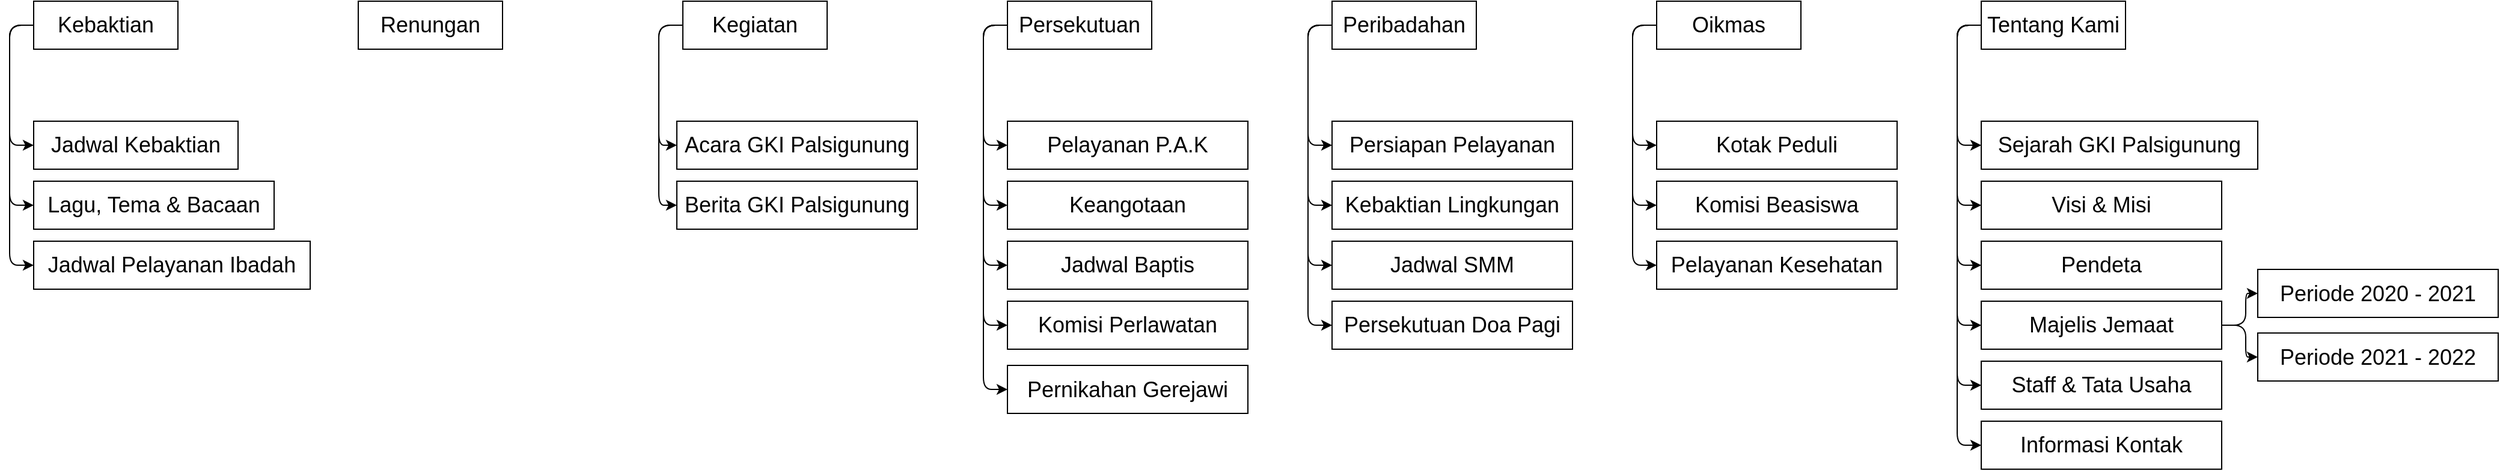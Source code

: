 <mxfile version="15.7.4" type="github">
  <diagram id="7AULFHyz5qsApN5HjDMf" name="Page-1">
    <mxGraphModel dx="1038" dy="585" grid="1" gridSize="10" guides="1" tooltips="1" connect="1" arrows="1" fold="1" page="1" pageScale="1" pageWidth="1169" pageHeight="827" math="0" shadow="0">
      <root>
        <mxCell id="0" />
        <mxCell id="1" parent="0" />
        <mxCell id="ZnOyd_s6FaFxM5RJmOr9-26" style="edgeStyle=orthogonalEdgeStyle;orthogonalLoop=1;jettySize=auto;html=1;exitX=0;exitY=0.5;exitDx=0;exitDy=0;entryX=0;entryY=0.5;entryDx=0;entryDy=0;fontSize=18;" parent="1" source="ZnOyd_s6FaFxM5RJmOr9-1" target="ZnOyd_s6FaFxM5RJmOr9-11" edge="1">
          <mxGeometry relative="1" as="geometry" />
        </mxCell>
        <mxCell id="ZnOyd_s6FaFxM5RJmOr9-27" style="edgeStyle=orthogonalEdgeStyle;orthogonalLoop=1;jettySize=auto;html=1;exitX=0;exitY=0.5;exitDx=0;exitDy=0;entryX=0;entryY=0.5;entryDx=0;entryDy=0;fontSize=18;" parent="1" source="ZnOyd_s6FaFxM5RJmOr9-1" target="ZnOyd_s6FaFxM5RJmOr9-12" edge="1">
          <mxGeometry relative="1" as="geometry" />
        </mxCell>
        <mxCell id="ZnOyd_s6FaFxM5RJmOr9-28" style="edgeStyle=orthogonalEdgeStyle;orthogonalLoop=1;jettySize=auto;html=1;exitX=0;exitY=0.5;exitDx=0;exitDy=0;entryX=0;entryY=0.5;entryDx=0;entryDy=0;fontSize=18;" parent="1" source="ZnOyd_s6FaFxM5RJmOr9-1" target="ZnOyd_s6FaFxM5RJmOr9-13" edge="1">
          <mxGeometry relative="1" as="geometry" />
        </mxCell>
        <mxCell id="ZnOyd_s6FaFxM5RJmOr9-1" value="&lt;font style=&quot;font-size: 18px&quot;&gt;Kebaktian&lt;/font&gt;" style="whiteSpace=wrap;html=1;rounded=0;" parent="1" vertex="1">
          <mxGeometry x="50" y="90" width="120" height="40" as="geometry" />
        </mxCell>
        <mxCell id="ZnOyd_s6FaFxM5RJmOr9-2" value="&lt;font style=&quot;font-size: 18px&quot;&gt;Renungan&lt;/font&gt;" style="whiteSpace=wrap;html=1;rounded=0;" parent="1" vertex="1">
          <mxGeometry x="320" y="90" width="120" height="40" as="geometry" />
        </mxCell>
        <mxCell id="ZnOyd_s6FaFxM5RJmOr9-29" style="edgeStyle=orthogonalEdgeStyle;orthogonalLoop=1;jettySize=auto;html=1;exitX=0;exitY=0.5;exitDx=0;exitDy=0;entryX=0;entryY=0.5;entryDx=0;entryDy=0;fontSize=18;" parent="1" source="ZnOyd_s6FaFxM5RJmOr9-3" target="ZnOyd_s6FaFxM5RJmOr9-17" edge="1">
          <mxGeometry relative="1" as="geometry" />
        </mxCell>
        <mxCell id="ZnOyd_s6FaFxM5RJmOr9-30" style="edgeStyle=orthogonalEdgeStyle;orthogonalLoop=1;jettySize=auto;html=1;exitX=0;exitY=0.5;exitDx=0;exitDy=0;entryX=0;entryY=0.5;entryDx=0;entryDy=0;fontSize=18;" parent="1" source="ZnOyd_s6FaFxM5RJmOr9-3" target="ZnOyd_s6FaFxM5RJmOr9-18" edge="1">
          <mxGeometry relative="1" as="geometry" />
        </mxCell>
        <mxCell id="ZnOyd_s6FaFxM5RJmOr9-3" value="&lt;font style=&quot;font-size: 18px&quot;&gt;Kegiatan&lt;/font&gt;" style="whiteSpace=wrap;html=1;rounded=0;" parent="1" vertex="1">
          <mxGeometry x="590" y="90" width="120" height="40" as="geometry" />
        </mxCell>
        <mxCell id="ZnOyd_s6FaFxM5RJmOr9-34" style="edgeStyle=orthogonalEdgeStyle;orthogonalLoop=1;jettySize=auto;html=1;exitX=0;exitY=0.5;exitDx=0;exitDy=0;entryX=0;entryY=0.5;entryDx=0;entryDy=0;fontSize=18;" parent="1" source="ZnOyd_s6FaFxM5RJmOr9-4" target="ZnOyd_s6FaFxM5RJmOr9-21" edge="1">
          <mxGeometry relative="1" as="geometry" />
        </mxCell>
        <mxCell id="ZnOyd_s6FaFxM5RJmOr9-35" style="edgeStyle=orthogonalEdgeStyle;orthogonalLoop=1;jettySize=auto;html=1;exitX=0;exitY=0.5;exitDx=0;exitDy=0;entryX=0;entryY=0.5;entryDx=0;entryDy=0;fontSize=18;" parent="1" source="ZnOyd_s6FaFxM5RJmOr9-4" target="ZnOyd_s6FaFxM5RJmOr9-22" edge="1">
          <mxGeometry relative="1" as="geometry" />
        </mxCell>
        <mxCell id="ZnOyd_s6FaFxM5RJmOr9-36" style="edgeStyle=orthogonalEdgeStyle;orthogonalLoop=1;jettySize=auto;html=1;exitX=0;exitY=0.5;exitDx=0;exitDy=0;entryX=0;entryY=0.5;entryDx=0;entryDy=0;fontSize=18;" parent="1" source="ZnOyd_s6FaFxM5RJmOr9-4" target="ZnOyd_s6FaFxM5RJmOr9-31" edge="1">
          <mxGeometry relative="1" as="geometry" />
        </mxCell>
        <mxCell id="ZnOyd_s6FaFxM5RJmOr9-37" style="edgeStyle=orthogonalEdgeStyle;orthogonalLoop=1;jettySize=auto;html=1;exitX=0;exitY=0.5;exitDx=0;exitDy=0;entryX=0;entryY=0.5;entryDx=0;entryDy=0;fontSize=18;" parent="1" source="ZnOyd_s6FaFxM5RJmOr9-4" target="ZnOyd_s6FaFxM5RJmOr9-32" edge="1">
          <mxGeometry relative="1" as="geometry" />
        </mxCell>
        <mxCell id="ZnOyd_s6FaFxM5RJmOr9-38" style="edgeStyle=orthogonalEdgeStyle;orthogonalLoop=1;jettySize=auto;html=1;exitX=0;exitY=0.5;exitDx=0;exitDy=0;entryX=0;entryY=0.5;entryDx=0;entryDy=0;fontSize=18;" parent="1" source="ZnOyd_s6FaFxM5RJmOr9-4" target="ZnOyd_s6FaFxM5RJmOr9-33" edge="1">
          <mxGeometry relative="1" as="geometry" />
        </mxCell>
        <mxCell id="ZnOyd_s6FaFxM5RJmOr9-4" value="&lt;font style=&quot;font-size: 18px&quot;&gt;Persekutuan&lt;/font&gt;" style="whiteSpace=wrap;html=1;rounded=0;" parent="1" vertex="1">
          <mxGeometry x="860" y="90" width="120" height="40" as="geometry" />
        </mxCell>
        <mxCell id="ZnOyd_s6FaFxM5RJmOr9-44" style="edgeStyle=orthogonalEdgeStyle;orthogonalLoop=1;jettySize=auto;html=1;exitX=0;exitY=0.5;exitDx=0;exitDy=0;entryX=0;entryY=0.5;entryDx=0;entryDy=0;fontSize=18;" parent="1" source="ZnOyd_s6FaFxM5RJmOr9-5" target="ZnOyd_s6FaFxM5RJmOr9-39" edge="1">
          <mxGeometry relative="1" as="geometry" />
        </mxCell>
        <mxCell id="ZnOyd_s6FaFxM5RJmOr9-45" style="edgeStyle=orthogonalEdgeStyle;orthogonalLoop=1;jettySize=auto;html=1;exitX=0;exitY=0.5;exitDx=0;exitDy=0;entryX=0;entryY=0.5;entryDx=0;entryDy=0;fontSize=18;" parent="1" source="ZnOyd_s6FaFxM5RJmOr9-5" target="ZnOyd_s6FaFxM5RJmOr9-40" edge="1">
          <mxGeometry relative="1" as="geometry" />
        </mxCell>
        <mxCell id="ZnOyd_s6FaFxM5RJmOr9-46" style="edgeStyle=orthogonalEdgeStyle;orthogonalLoop=1;jettySize=auto;html=1;exitX=0;exitY=0.5;exitDx=0;exitDy=0;entryX=0;entryY=0.5;entryDx=0;entryDy=0;fontSize=18;" parent="1" source="ZnOyd_s6FaFxM5RJmOr9-5" target="ZnOyd_s6FaFxM5RJmOr9-41" edge="1">
          <mxGeometry relative="1" as="geometry" />
        </mxCell>
        <mxCell id="ZnOyd_s6FaFxM5RJmOr9-47" style="edgeStyle=orthogonalEdgeStyle;orthogonalLoop=1;jettySize=auto;html=1;exitX=0;exitY=0.5;exitDx=0;exitDy=0;entryX=0;entryY=0.5;entryDx=0;entryDy=0;fontSize=18;" parent="1" source="ZnOyd_s6FaFxM5RJmOr9-5" target="ZnOyd_s6FaFxM5RJmOr9-42" edge="1">
          <mxGeometry relative="1" as="geometry" />
        </mxCell>
        <mxCell id="ZnOyd_s6FaFxM5RJmOr9-5" value="&lt;font style=&quot;font-size: 18px&quot;&gt;Peribadahan&lt;/font&gt;" style="whiteSpace=wrap;html=1;rounded=0;" parent="1" vertex="1">
          <mxGeometry x="1130" y="90" width="120" height="40" as="geometry" />
        </mxCell>
        <mxCell id="ZnOyd_s6FaFxM5RJmOr9-51" style="edgeStyle=orthogonalEdgeStyle;orthogonalLoop=1;jettySize=auto;html=1;exitX=0;exitY=0.5;exitDx=0;exitDy=0;entryX=0;entryY=0.5;entryDx=0;entryDy=0;fontSize=18;" parent="1" source="ZnOyd_s6FaFxM5RJmOr9-6" target="ZnOyd_s6FaFxM5RJmOr9-48" edge="1">
          <mxGeometry relative="1" as="geometry" />
        </mxCell>
        <mxCell id="ZnOyd_s6FaFxM5RJmOr9-52" style="edgeStyle=orthogonalEdgeStyle;orthogonalLoop=1;jettySize=auto;html=1;exitX=0;exitY=0.5;exitDx=0;exitDy=0;entryX=0;entryY=0.5;entryDx=0;entryDy=0;fontSize=18;" parent="1" source="ZnOyd_s6FaFxM5RJmOr9-6" target="ZnOyd_s6FaFxM5RJmOr9-49" edge="1">
          <mxGeometry relative="1" as="geometry" />
        </mxCell>
        <mxCell id="ZnOyd_s6FaFxM5RJmOr9-53" style="edgeStyle=orthogonalEdgeStyle;orthogonalLoop=1;jettySize=auto;html=1;exitX=0;exitY=0.5;exitDx=0;exitDy=0;entryX=0;entryY=0.5;entryDx=0;entryDy=0;fontSize=18;" parent="1" source="ZnOyd_s6FaFxM5RJmOr9-6" target="ZnOyd_s6FaFxM5RJmOr9-50" edge="1">
          <mxGeometry relative="1" as="geometry" />
        </mxCell>
        <mxCell id="ZnOyd_s6FaFxM5RJmOr9-6" value="&lt;font style=&quot;font-size: 18px&quot;&gt;Oikmas&lt;/font&gt;" style="whiteSpace=wrap;html=1;rounded=0;" parent="1" vertex="1">
          <mxGeometry x="1400" y="90" width="120" height="40" as="geometry" />
        </mxCell>
        <mxCell id="ZnOyd_s6FaFxM5RJmOr9-61" style="edgeStyle=orthogonalEdgeStyle;orthogonalLoop=1;jettySize=auto;html=1;exitX=0;exitY=0.5;exitDx=0;exitDy=0;entryX=0;entryY=0.5;entryDx=0;entryDy=0;fontSize=18;" parent="1" source="ZnOyd_s6FaFxM5RJmOr9-7" target="ZnOyd_s6FaFxM5RJmOr9-54" edge="1">
          <mxGeometry relative="1" as="geometry" />
        </mxCell>
        <mxCell id="ZnOyd_s6FaFxM5RJmOr9-62" style="edgeStyle=orthogonalEdgeStyle;orthogonalLoop=1;jettySize=auto;html=1;exitX=0;exitY=0.5;exitDx=0;exitDy=0;entryX=0;entryY=0.5;entryDx=0;entryDy=0;fontSize=18;" parent="1" source="ZnOyd_s6FaFxM5RJmOr9-7" target="ZnOyd_s6FaFxM5RJmOr9-55" edge="1">
          <mxGeometry relative="1" as="geometry" />
        </mxCell>
        <mxCell id="ZnOyd_s6FaFxM5RJmOr9-63" style="edgeStyle=orthogonalEdgeStyle;orthogonalLoop=1;jettySize=auto;html=1;exitX=0;exitY=0.5;exitDx=0;exitDy=0;entryX=0;entryY=0.5;entryDx=0;entryDy=0;fontSize=18;" parent="1" source="ZnOyd_s6FaFxM5RJmOr9-7" target="ZnOyd_s6FaFxM5RJmOr9-56" edge="1">
          <mxGeometry relative="1" as="geometry" />
        </mxCell>
        <mxCell id="ZnOyd_s6FaFxM5RJmOr9-64" style="edgeStyle=orthogonalEdgeStyle;orthogonalLoop=1;jettySize=auto;html=1;exitX=0;exitY=0.5;exitDx=0;exitDy=0;entryX=0;entryY=0.5;entryDx=0;entryDy=0;fontSize=18;" parent="1" source="ZnOyd_s6FaFxM5RJmOr9-7" target="ZnOyd_s6FaFxM5RJmOr9-57" edge="1">
          <mxGeometry relative="1" as="geometry" />
        </mxCell>
        <mxCell id="ZnOyd_s6FaFxM5RJmOr9-65" style="edgeStyle=orthogonalEdgeStyle;orthogonalLoop=1;jettySize=auto;html=1;exitX=0;exitY=0.5;exitDx=0;exitDy=0;entryX=0;entryY=0.5;entryDx=0;entryDy=0;fontSize=18;" parent="1" source="ZnOyd_s6FaFxM5RJmOr9-7" target="ZnOyd_s6FaFxM5RJmOr9-58" edge="1">
          <mxGeometry relative="1" as="geometry" />
        </mxCell>
        <mxCell id="ZnOyd_s6FaFxM5RJmOr9-66" style="edgeStyle=orthogonalEdgeStyle;orthogonalLoop=1;jettySize=auto;html=1;exitX=0;exitY=0.5;exitDx=0;exitDy=0;entryX=0;entryY=0.5;entryDx=0;entryDy=0;fontSize=18;" parent="1" source="ZnOyd_s6FaFxM5RJmOr9-7" target="ZnOyd_s6FaFxM5RJmOr9-59" edge="1">
          <mxGeometry relative="1" as="geometry" />
        </mxCell>
        <mxCell id="ZnOyd_s6FaFxM5RJmOr9-7" value="&lt;font style=&quot;font-size: 18px&quot;&gt;Tentang Kami&lt;/font&gt;" style="whiteSpace=wrap;html=1;rounded=0;" parent="1" vertex="1">
          <mxGeometry x="1670" y="90" width="120" height="40" as="geometry" />
        </mxCell>
        <mxCell id="ZnOyd_s6FaFxM5RJmOr9-11" value="&lt;font style=&quot;font-size: 18px&quot;&gt;Jadwal Kebaktian&lt;/font&gt;" style="whiteSpace=wrap;html=1;rounded=0;" parent="1" vertex="1">
          <mxGeometry x="50" y="190" width="170" height="40" as="geometry" />
        </mxCell>
        <mxCell id="ZnOyd_s6FaFxM5RJmOr9-12" value="&lt;font style=&quot;font-size: 18px&quot;&gt;Lagu, Tema &amp;amp; Bacaan&lt;/font&gt;" style="whiteSpace=wrap;html=1;rounded=0;" parent="1" vertex="1">
          <mxGeometry x="50" y="240" width="200" height="40" as="geometry" />
        </mxCell>
        <mxCell id="ZnOyd_s6FaFxM5RJmOr9-13" value="&lt;font style=&quot;font-size: 18px&quot;&gt;Jadwal Pelayanan Ibadah&lt;/font&gt;" style="whiteSpace=wrap;html=1;rounded=0;" parent="1" vertex="1">
          <mxGeometry x="50" y="290" width="230" height="40" as="geometry" />
        </mxCell>
        <mxCell id="ZnOyd_s6FaFxM5RJmOr9-17" value="&lt;font style=&quot;font-size: 18px&quot;&gt;Acara GKI Palsigunung&lt;/font&gt;" style="whiteSpace=wrap;html=1;rounded=0;" parent="1" vertex="1">
          <mxGeometry x="585" y="190" width="200" height="40" as="geometry" />
        </mxCell>
        <mxCell id="ZnOyd_s6FaFxM5RJmOr9-18" value="&lt;font style=&quot;font-size: 18px&quot;&gt;Berita GKI Palsigunung&lt;/font&gt;" style="whiteSpace=wrap;html=1;rounded=0;" parent="1" vertex="1">
          <mxGeometry x="585" y="240" width="200" height="40" as="geometry" />
        </mxCell>
        <mxCell id="ZnOyd_s6FaFxM5RJmOr9-21" value="&lt;font style=&quot;font-size: 18px&quot;&gt;Pelayanan P.A.K&lt;/font&gt;" style="whiteSpace=wrap;html=1;rounded=0;" parent="1" vertex="1">
          <mxGeometry x="860" y="190" width="200" height="40" as="geometry" />
        </mxCell>
        <mxCell id="ZnOyd_s6FaFxM5RJmOr9-22" value="&lt;font style=&quot;font-size: 18px&quot;&gt;Keangotaan&lt;/font&gt;" style="whiteSpace=wrap;html=1;rounded=0;" parent="1" vertex="1">
          <mxGeometry x="860" y="240" width="200" height="40" as="geometry" />
        </mxCell>
        <mxCell id="ZnOyd_s6FaFxM5RJmOr9-31" value="&lt;font style=&quot;font-size: 18px&quot;&gt;Jadwal Baptis&lt;/font&gt;" style="whiteSpace=wrap;html=1;rounded=0;" parent="1" vertex="1">
          <mxGeometry x="860" y="290" width="200" height="40" as="geometry" />
        </mxCell>
        <mxCell id="ZnOyd_s6FaFxM5RJmOr9-32" value="&lt;font style=&quot;font-size: 18px&quot;&gt;Komisi Perlawatan&lt;/font&gt;" style="whiteSpace=wrap;html=1;rounded=0;" parent="1" vertex="1">
          <mxGeometry x="860" y="340" width="200" height="40" as="geometry" />
        </mxCell>
        <mxCell id="ZnOyd_s6FaFxM5RJmOr9-33" value="&lt;font style=&quot;font-size: 18px&quot;&gt;Pernikahan Gerejawi&lt;/font&gt;" style="whiteSpace=wrap;html=1;rounded=0;" parent="1" vertex="1">
          <mxGeometry x="860" y="393.5" width="200" height="40" as="geometry" />
        </mxCell>
        <mxCell id="ZnOyd_s6FaFxM5RJmOr9-39" value="&lt;font style=&quot;font-size: 18px&quot;&gt;Persiapan Pelayanan&lt;/font&gt;" style="whiteSpace=wrap;html=1;rounded=0;" parent="1" vertex="1">
          <mxGeometry x="1130" y="190" width="200" height="40" as="geometry" />
        </mxCell>
        <mxCell id="ZnOyd_s6FaFxM5RJmOr9-40" value="&lt;font style=&quot;font-size: 18px&quot;&gt;Kebaktian Lingkungan&lt;/font&gt;" style="whiteSpace=wrap;html=1;rounded=0;" parent="1" vertex="1">
          <mxGeometry x="1130" y="240" width="200" height="40" as="geometry" />
        </mxCell>
        <mxCell id="ZnOyd_s6FaFxM5RJmOr9-41" value="&lt;font style=&quot;font-size: 18px&quot;&gt;Jadwal SMM&lt;/font&gt;" style="whiteSpace=wrap;html=1;rounded=0;" parent="1" vertex="1">
          <mxGeometry x="1130" y="290" width="200" height="40" as="geometry" />
        </mxCell>
        <mxCell id="ZnOyd_s6FaFxM5RJmOr9-42" value="&lt;font style=&quot;font-size: 18px&quot;&gt;Persekutuan Doa Pagi&lt;/font&gt;" style="whiteSpace=wrap;html=1;rounded=0;" parent="1" vertex="1">
          <mxGeometry x="1130" y="340" width="200" height="40" as="geometry" />
        </mxCell>
        <mxCell id="ZnOyd_s6FaFxM5RJmOr9-48" value="&lt;font style=&quot;font-size: 18px&quot;&gt;Kotak Peduli&lt;/font&gt;" style="whiteSpace=wrap;html=1;rounded=0;" parent="1" vertex="1">
          <mxGeometry x="1400" y="190" width="200" height="40" as="geometry" />
        </mxCell>
        <mxCell id="ZnOyd_s6FaFxM5RJmOr9-49" value="&lt;font style=&quot;font-size: 18px&quot;&gt;Komisi Beasiswa&lt;/font&gt;" style="whiteSpace=wrap;html=1;rounded=0;" parent="1" vertex="1">
          <mxGeometry x="1400" y="240" width="200" height="40" as="geometry" />
        </mxCell>
        <mxCell id="ZnOyd_s6FaFxM5RJmOr9-50" value="&lt;font style=&quot;font-size: 18px&quot;&gt;Pelayanan Kesehatan&lt;/font&gt;" style="whiteSpace=wrap;html=1;rounded=0;" parent="1" vertex="1">
          <mxGeometry x="1400" y="290" width="200" height="40" as="geometry" />
        </mxCell>
        <mxCell id="ZnOyd_s6FaFxM5RJmOr9-54" value="&lt;font style=&quot;font-size: 18px&quot;&gt;Sejarah GKI Palsigunung&lt;/font&gt;" style="whiteSpace=wrap;html=1;rounded=0;" parent="1" vertex="1">
          <mxGeometry x="1670" y="190" width="230" height="40" as="geometry" />
        </mxCell>
        <mxCell id="ZnOyd_s6FaFxM5RJmOr9-55" value="&lt;font style=&quot;font-size: 18px&quot;&gt;Visi &amp;amp; Misi&lt;/font&gt;" style="whiteSpace=wrap;html=1;rounded=0;" parent="1" vertex="1">
          <mxGeometry x="1670" y="240" width="200" height="40" as="geometry" />
        </mxCell>
        <mxCell id="ZnOyd_s6FaFxM5RJmOr9-56" value="&lt;font style=&quot;font-size: 18px&quot;&gt;Pendeta&lt;/font&gt;" style="whiteSpace=wrap;html=1;rounded=0;" parent="1" vertex="1">
          <mxGeometry x="1670" y="290" width="200" height="40" as="geometry" />
        </mxCell>
        <mxCell id="ZnOyd_s6FaFxM5RJmOr9-70" style="edgeStyle=orthogonalEdgeStyle;orthogonalLoop=1;jettySize=auto;html=1;exitX=1;exitY=0.5;exitDx=0;exitDy=0;entryX=0;entryY=0.5;entryDx=0;entryDy=0;fontSize=18;" parent="1" source="ZnOyd_s6FaFxM5RJmOr9-57" target="ZnOyd_s6FaFxM5RJmOr9-67" edge="1">
          <mxGeometry relative="1" as="geometry" />
        </mxCell>
        <mxCell id="ZnOyd_s6FaFxM5RJmOr9-71" style="edgeStyle=orthogonalEdgeStyle;orthogonalLoop=1;jettySize=auto;html=1;exitX=1;exitY=0.5;exitDx=0;exitDy=0;entryX=0;entryY=0.5;entryDx=0;entryDy=0;fontSize=18;" parent="1" source="ZnOyd_s6FaFxM5RJmOr9-57" target="ZnOyd_s6FaFxM5RJmOr9-68" edge="1">
          <mxGeometry relative="1" as="geometry" />
        </mxCell>
        <mxCell id="ZnOyd_s6FaFxM5RJmOr9-57" value="&lt;font style=&quot;font-size: 18px&quot;&gt;Majelis Jemaat&lt;/font&gt;" style="whiteSpace=wrap;html=1;rounded=0;" parent="1" vertex="1">
          <mxGeometry x="1670" y="340" width="200" height="40" as="geometry" />
        </mxCell>
        <mxCell id="ZnOyd_s6FaFxM5RJmOr9-58" value="&lt;font style=&quot;font-size: 18px&quot;&gt;Staff &amp;amp; Tata Usaha&lt;/font&gt;" style="whiteSpace=wrap;html=1;rounded=0;" parent="1" vertex="1">
          <mxGeometry x="1670" y="390" width="200" height="40" as="geometry" />
        </mxCell>
        <mxCell id="ZnOyd_s6FaFxM5RJmOr9-59" value="&lt;font style=&quot;font-size: 18px&quot;&gt;Informasi Kontak&lt;/font&gt;" style="whiteSpace=wrap;html=1;rounded=0;" parent="1" vertex="1">
          <mxGeometry x="1670" y="440" width="200" height="40" as="geometry" />
        </mxCell>
        <mxCell id="ZnOyd_s6FaFxM5RJmOr9-67" value="&lt;font style=&quot;font-size: 18px&quot;&gt;Periode 2020 - 2021&lt;/font&gt;" style="whiteSpace=wrap;html=1;rounded=0;" parent="1" vertex="1">
          <mxGeometry x="1900" y="313.5" width="200" height="40" as="geometry" />
        </mxCell>
        <mxCell id="ZnOyd_s6FaFxM5RJmOr9-68" value="&lt;font style=&quot;font-size: 18px&quot;&gt;Periode 2021 - 2022&lt;/font&gt;" style="whiteSpace=wrap;html=1;rounded=0;" parent="1" vertex="1">
          <mxGeometry x="1900" y="366.5" width="200" height="40" as="geometry" />
        </mxCell>
      </root>
    </mxGraphModel>
  </diagram>
</mxfile>
